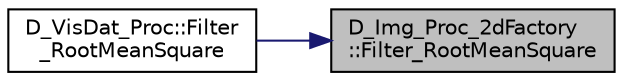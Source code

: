 digraph "D_Img_Proc_2dFactory::Filter_RootMeanSquare"
{
 // LATEX_PDF_SIZE
  edge [fontname="Helvetica",fontsize="10",labelfontname="Helvetica",labelfontsize="10"];
  node [fontname="Helvetica",fontsize="10",shape=record];
  rankdir="RL";
  Node1 [label="D_Img_Proc_2dFactory\l::Filter_RootMeanSquare",height=0.2,width=0.4,color="black", fillcolor="grey75", style="filled", fontcolor="black",tooltip=" "];
  Node1 -> Node2 [dir="back",color="midnightblue",fontsize="10",style="solid",fontname="Helvetica"];
  Node2 [label="D_VisDat_Proc::Filter\l_RootMeanSquare",height=0.2,width=0.4,color="black", fillcolor="white", style="filled",URL="$class_d___vis_dat___proc.html#a161e27e9d21a3bbf46fba2f9a35e9b10",tooltip=" "];
}

